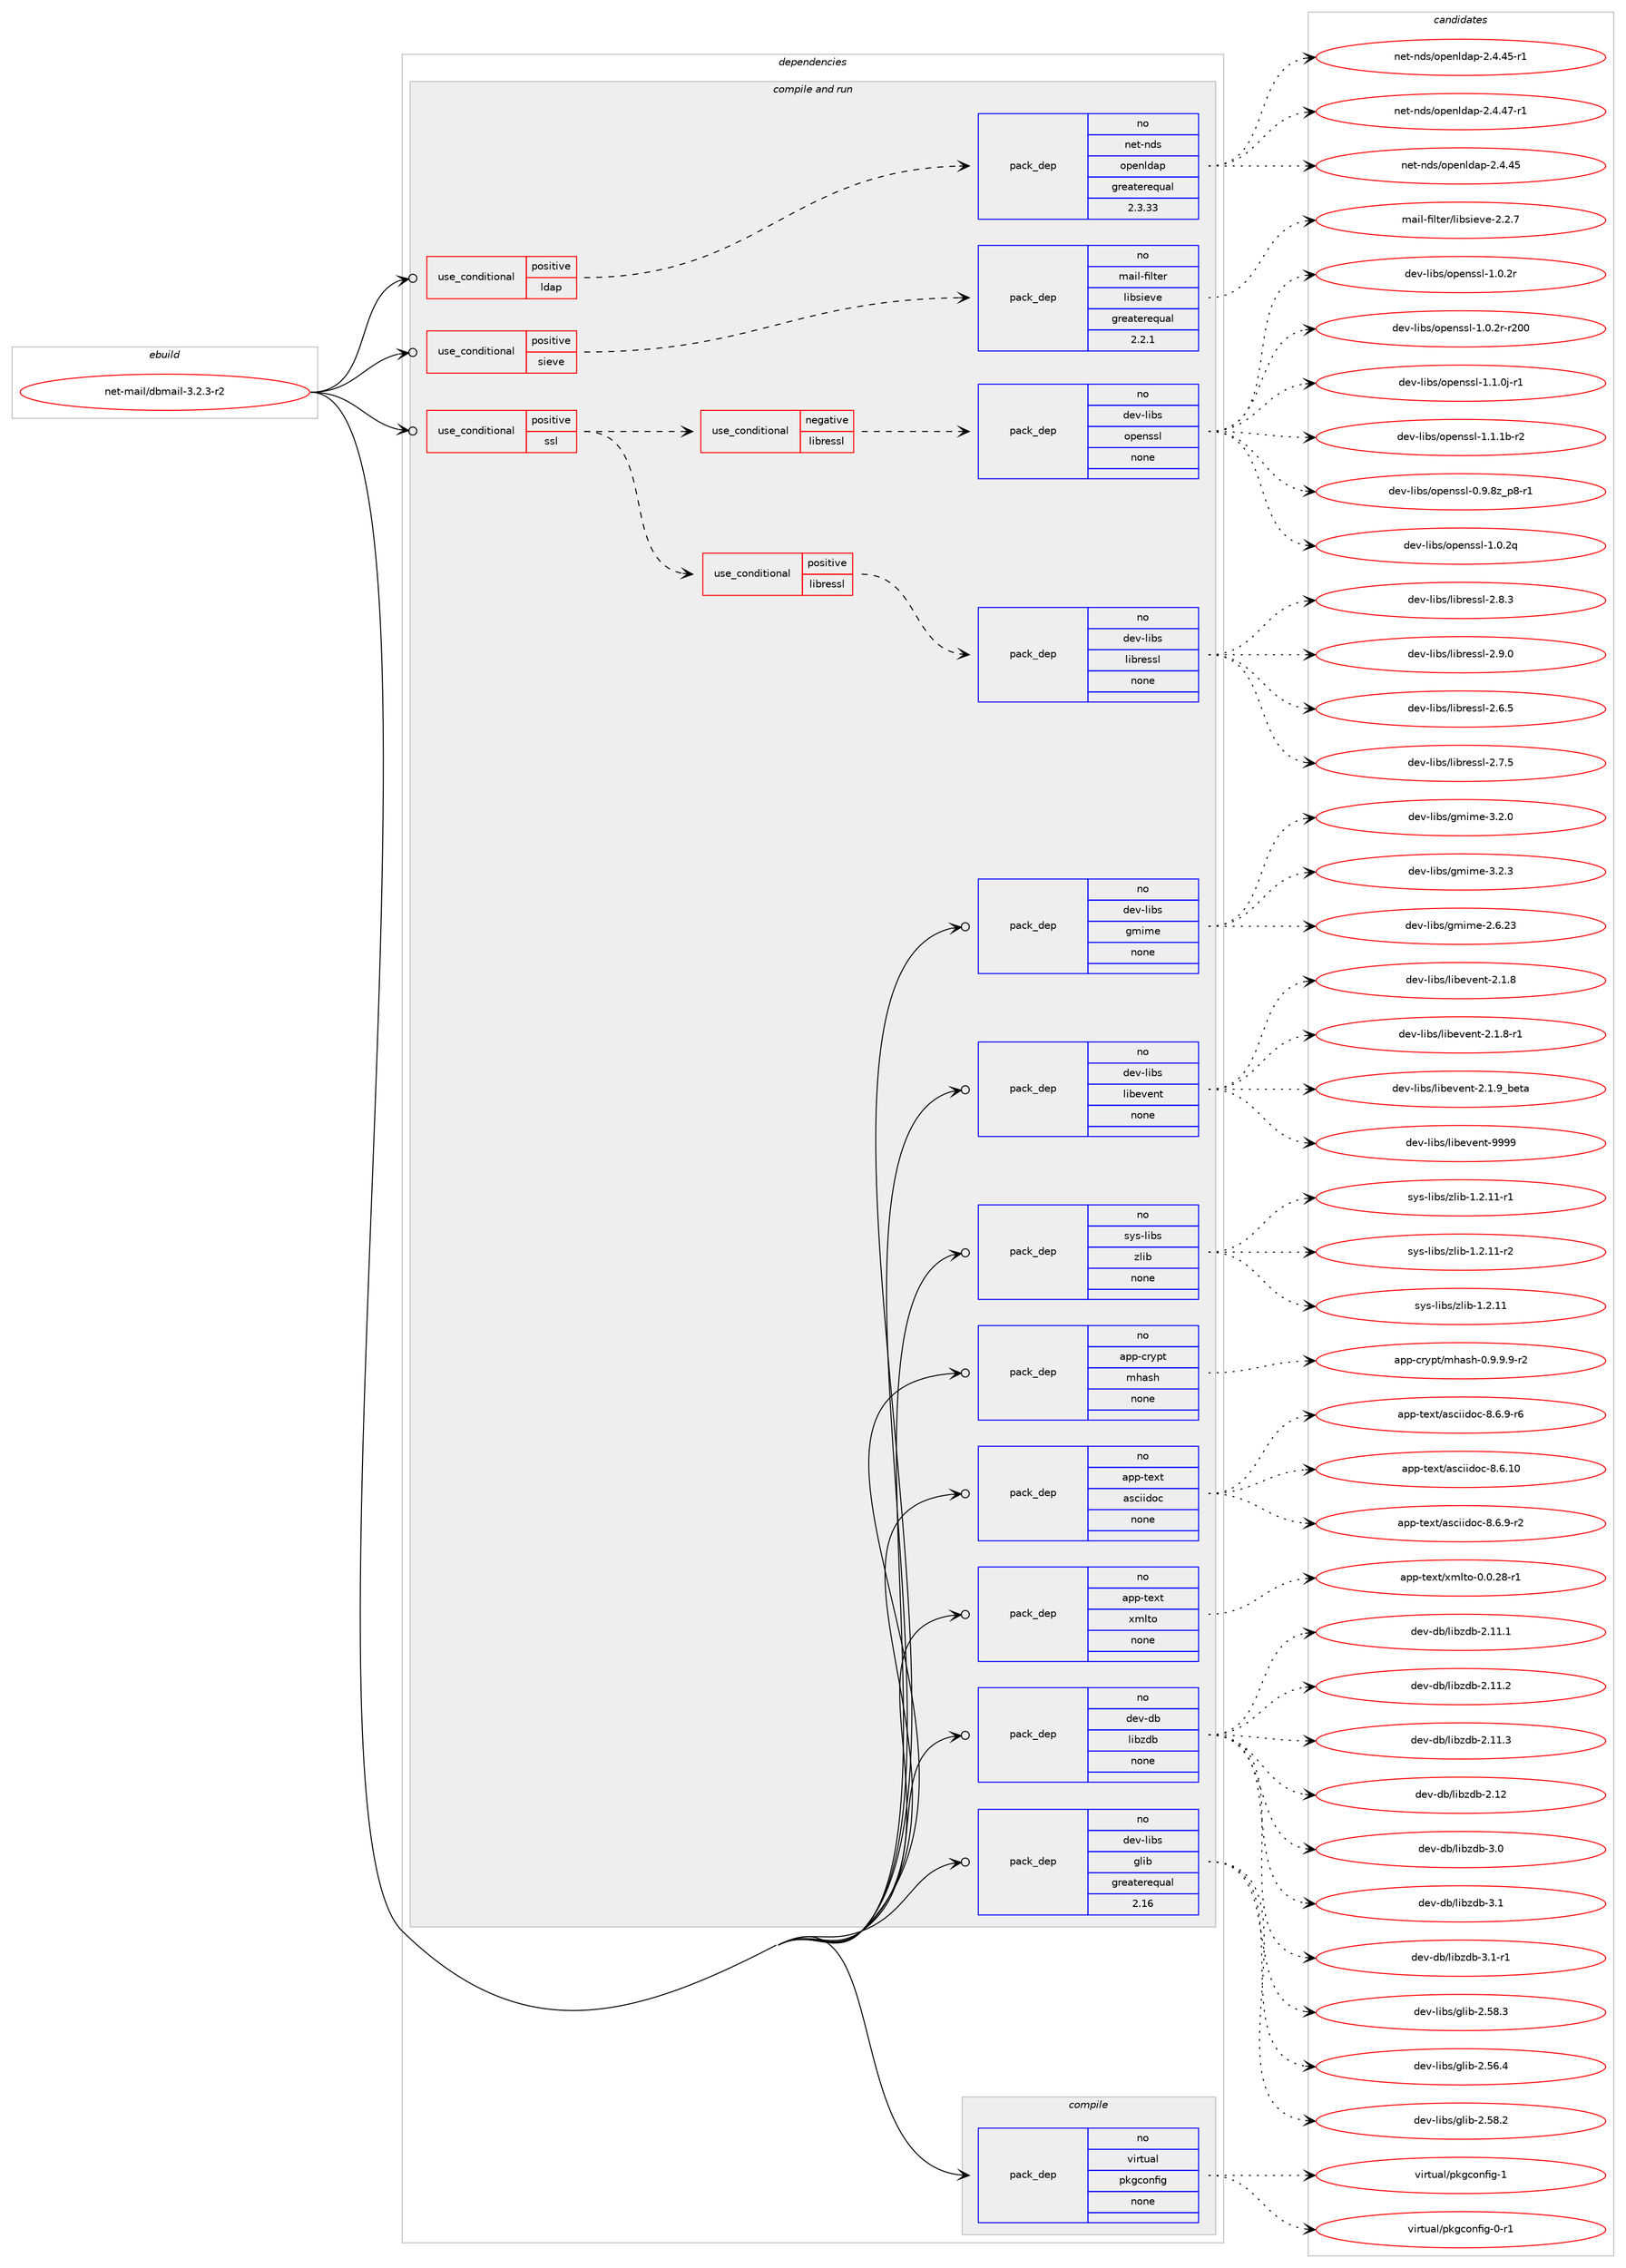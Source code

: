 digraph prolog {

# *************
# Graph options
# *************

newrank=true;
concentrate=true;
compound=true;
graph [rankdir=LR,fontname=Helvetica,fontsize=10,ranksep=1.5];#, ranksep=2.5, nodesep=0.2];
edge  [arrowhead=vee];
node  [fontname=Helvetica,fontsize=10];

# **********
# The ebuild
# **********

subgraph cluster_leftcol {
color=gray;
rank=same;
label=<<i>ebuild</i>>;
id [label="net-mail/dbmail-3.2.3-r2", color=red, width=4, href="../net-mail/dbmail-3.2.3-r2.svg"];
}

# ****************
# The dependencies
# ****************

subgraph cluster_midcol {
color=gray;
label=<<i>dependencies</i>>;
subgraph cluster_compile {
fillcolor="#eeeeee";
style=filled;
label=<<i>compile</i>>;
subgraph pack1189193 {
dependency1663394 [label=<<TABLE BORDER="0" CELLBORDER="1" CELLSPACING="0" CELLPADDING="4" WIDTH="220"><TR><TD ROWSPAN="6" CELLPADDING="30">pack_dep</TD></TR><TR><TD WIDTH="110">no</TD></TR><TR><TD>virtual</TD></TR><TR><TD>pkgconfig</TD></TR><TR><TD>none</TD></TR><TR><TD></TD></TR></TABLE>>, shape=none, color=blue];
}
id:e -> dependency1663394:w [weight=20,style="solid",arrowhead="vee"];
}
subgraph cluster_compileandrun {
fillcolor="#eeeeee";
style=filled;
label=<<i>compile and run</i>>;
subgraph cond447161 {
dependency1663395 [label=<<TABLE BORDER="0" CELLBORDER="1" CELLSPACING="0" CELLPADDING="4"><TR><TD ROWSPAN="3" CELLPADDING="10">use_conditional</TD></TR><TR><TD>positive</TD></TR><TR><TD>ldap</TD></TR></TABLE>>, shape=none, color=red];
subgraph pack1189194 {
dependency1663396 [label=<<TABLE BORDER="0" CELLBORDER="1" CELLSPACING="0" CELLPADDING="4" WIDTH="220"><TR><TD ROWSPAN="6" CELLPADDING="30">pack_dep</TD></TR><TR><TD WIDTH="110">no</TD></TR><TR><TD>net-nds</TD></TR><TR><TD>openldap</TD></TR><TR><TD>greaterequal</TD></TR><TR><TD>2.3.33</TD></TR></TABLE>>, shape=none, color=blue];
}
dependency1663395:e -> dependency1663396:w [weight=20,style="dashed",arrowhead="vee"];
}
id:e -> dependency1663395:w [weight=20,style="solid",arrowhead="odotvee"];
subgraph cond447162 {
dependency1663397 [label=<<TABLE BORDER="0" CELLBORDER="1" CELLSPACING="0" CELLPADDING="4"><TR><TD ROWSPAN="3" CELLPADDING="10">use_conditional</TD></TR><TR><TD>positive</TD></TR><TR><TD>sieve</TD></TR></TABLE>>, shape=none, color=red];
subgraph pack1189195 {
dependency1663398 [label=<<TABLE BORDER="0" CELLBORDER="1" CELLSPACING="0" CELLPADDING="4" WIDTH="220"><TR><TD ROWSPAN="6" CELLPADDING="30">pack_dep</TD></TR><TR><TD WIDTH="110">no</TD></TR><TR><TD>mail-filter</TD></TR><TR><TD>libsieve</TD></TR><TR><TD>greaterequal</TD></TR><TR><TD>2.2.1</TD></TR></TABLE>>, shape=none, color=blue];
}
dependency1663397:e -> dependency1663398:w [weight=20,style="dashed",arrowhead="vee"];
}
id:e -> dependency1663397:w [weight=20,style="solid",arrowhead="odotvee"];
subgraph cond447163 {
dependency1663399 [label=<<TABLE BORDER="0" CELLBORDER="1" CELLSPACING="0" CELLPADDING="4"><TR><TD ROWSPAN="3" CELLPADDING="10">use_conditional</TD></TR><TR><TD>positive</TD></TR><TR><TD>ssl</TD></TR></TABLE>>, shape=none, color=red];
subgraph cond447164 {
dependency1663400 [label=<<TABLE BORDER="0" CELLBORDER="1" CELLSPACING="0" CELLPADDING="4"><TR><TD ROWSPAN="3" CELLPADDING="10">use_conditional</TD></TR><TR><TD>negative</TD></TR><TR><TD>libressl</TD></TR></TABLE>>, shape=none, color=red];
subgraph pack1189196 {
dependency1663401 [label=<<TABLE BORDER="0" CELLBORDER="1" CELLSPACING="0" CELLPADDING="4" WIDTH="220"><TR><TD ROWSPAN="6" CELLPADDING="30">pack_dep</TD></TR><TR><TD WIDTH="110">no</TD></TR><TR><TD>dev-libs</TD></TR><TR><TD>openssl</TD></TR><TR><TD>none</TD></TR><TR><TD></TD></TR></TABLE>>, shape=none, color=blue];
}
dependency1663400:e -> dependency1663401:w [weight=20,style="dashed",arrowhead="vee"];
}
dependency1663399:e -> dependency1663400:w [weight=20,style="dashed",arrowhead="vee"];
subgraph cond447165 {
dependency1663402 [label=<<TABLE BORDER="0" CELLBORDER="1" CELLSPACING="0" CELLPADDING="4"><TR><TD ROWSPAN="3" CELLPADDING="10">use_conditional</TD></TR><TR><TD>positive</TD></TR><TR><TD>libressl</TD></TR></TABLE>>, shape=none, color=red];
subgraph pack1189197 {
dependency1663403 [label=<<TABLE BORDER="0" CELLBORDER="1" CELLSPACING="0" CELLPADDING="4" WIDTH="220"><TR><TD ROWSPAN="6" CELLPADDING="30">pack_dep</TD></TR><TR><TD WIDTH="110">no</TD></TR><TR><TD>dev-libs</TD></TR><TR><TD>libressl</TD></TR><TR><TD>none</TD></TR><TR><TD></TD></TR></TABLE>>, shape=none, color=blue];
}
dependency1663402:e -> dependency1663403:w [weight=20,style="dashed",arrowhead="vee"];
}
dependency1663399:e -> dependency1663402:w [weight=20,style="dashed",arrowhead="vee"];
}
id:e -> dependency1663399:w [weight=20,style="solid",arrowhead="odotvee"];
subgraph pack1189198 {
dependency1663404 [label=<<TABLE BORDER="0" CELLBORDER="1" CELLSPACING="0" CELLPADDING="4" WIDTH="220"><TR><TD ROWSPAN="6" CELLPADDING="30">pack_dep</TD></TR><TR><TD WIDTH="110">no</TD></TR><TR><TD>app-crypt</TD></TR><TR><TD>mhash</TD></TR><TR><TD>none</TD></TR><TR><TD></TD></TR></TABLE>>, shape=none, color=blue];
}
id:e -> dependency1663404:w [weight=20,style="solid",arrowhead="odotvee"];
subgraph pack1189199 {
dependency1663405 [label=<<TABLE BORDER="0" CELLBORDER="1" CELLSPACING="0" CELLPADDING="4" WIDTH="220"><TR><TD ROWSPAN="6" CELLPADDING="30">pack_dep</TD></TR><TR><TD WIDTH="110">no</TD></TR><TR><TD>app-text</TD></TR><TR><TD>asciidoc</TD></TR><TR><TD>none</TD></TR><TR><TD></TD></TR></TABLE>>, shape=none, color=blue];
}
id:e -> dependency1663405:w [weight=20,style="solid",arrowhead="odotvee"];
subgraph pack1189200 {
dependency1663406 [label=<<TABLE BORDER="0" CELLBORDER="1" CELLSPACING="0" CELLPADDING="4" WIDTH="220"><TR><TD ROWSPAN="6" CELLPADDING="30">pack_dep</TD></TR><TR><TD WIDTH="110">no</TD></TR><TR><TD>app-text</TD></TR><TR><TD>xmlto</TD></TR><TR><TD>none</TD></TR><TR><TD></TD></TR></TABLE>>, shape=none, color=blue];
}
id:e -> dependency1663406:w [weight=20,style="solid",arrowhead="odotvee"];
subgraph pack1189201 {
dependency1663407 [label=<<TABLE BORDER="0" CELLBORDER="1" CELLSPACING="0" CELLPADDING="4" WIDTH="220"><TR><TD ROWSPAN="6" CELLPADDING="30">pack_dep</TD></TR><TR><TD WIDTH="110">no</TD></TR><TR><TD>dev-db</TD></TR><TR><TD>libzdb</TD></TR><TR><TD>none</TD></TR><TR><TD></TD></TR></TABLE>>, shape=none, color=blue];
}
id:e -> dependency1663407:w [weight=20,style="solid",arrowhead="odotvee"];
subgraph pack1189202 {
dependency1663408 [label=<<TABLE BORDER="0" CELLBORDER="1" CELLSPACING="0" CELLPADDING="4" WIDTH="220"><TR><TD ROWSPAN="6" CELLPADDING="30">pack_dep</TD></TR><TR><TD WIDTH="110">no</TD></TR><TR><TD>dev-libs</TD></TR><TR><TD>glib</TD></TR><TR><TD>greaterequal</TD></TR><TR><TD>2.16</TD></TR></TABLE>>, shape=none, color=blue];
}
id:e -> dependency1663408:w [weight=20,style="solid",arrowhead="odotvee"];
subgraph pack1189203 {
dependency1663409 [label=<<TABLE BORDER="0" CELLBORDER="1" CELLSPACING="0" CELLPADDING="4" WIDTH="220"><TR><TD ROWSPAN="6" CELLPADDING="30">pack_dep</TD></TR><TR><TD WIDTH="110">no</TD></TR><TR><TD>dev-libs</TD></TR><TR><TD>gmime</TD></TR><TR><TD>none</TD></TR><TR><TD></TD></TR></TABLE>>, shape=none, color=blue];
}
id:e -> dependency1663409:w [weight=20,style="solid",arrowhead="odotvee"];
subgraph pack1189204 {
dependency1663410 [label=<<TABLE BORDER="0" CELLBORDER="1" CELLSPACING="0" CELLPADDING="4" WIDTH="220"><TR><TD ROWSPAN="6" CELLPADDING="30">pack_dep</TD></TR><TR><TD WIDTH="110">no</TD></TR><TR><TD>dev-libs</TD></TR><TR><TD>libevent</TD></TR><TR><TD>none</TD></TR><TR><TD></TD></TR></TABLE>>, shape=none, color=blue];
}
id:e -> dependency1663410:w [weight=20,style="solid",arrowhead="odotvee"];
subgraph pack1189205 {
dependency1663411 [label=<<TABLE BORDER="0" CELLBORDER="1" CELLSPACING="0" CELLPADDING="4" WIDTH="220"><TR><TD ROWSPAN="6" CELLPADDING="30">pack_dep</TD></TR><TR><TD WIDTH="110">no</TD></TR><TR><TD>sys-libs</TD></TR><TR><TD>zlib</TD></TR><TR><TD>none</TD></TR><TR><TD></TD></TR></TABLE>>, shape=none, color=blue];
}
id:e -> dependency1663411:w [weight=20,style="solid",arrowhead="odotvee"];
}
subgraph cluster_run {
fillcolor="#eeeeee";
style=filled;
label=<<i>run</i>>;
}
}

# **************
# The candidates
# **************

subgraph cluster_choices {
rank=same;
color=gray;
label=<<i>candidates</i>>;

subgraph choice1189193 {
color=black;
nodesep=1;
choice11810511411611797108471121071039911111010210510345484511449 [label="virtual/pkgconfig-0-r1", color=red, width=4,href="../virtual/pkgconfig-0-r1.svg"];
choice1181051141161179710847112107103991111101021051034549 [label="virtual/pkgconfig-1", color=red, width=4,href="../virtual/pkgconfig-1.svg"];
dependency1663394:e -> choice11810511411611797108471121071039911111010210510345484511449:w [style=dotted,weight="100"];
dependency1663394:e -> choice1181051141161179710847112107103991111101021051034549:w [style=dotted,weight="100"];
}
subgraph choice1189194 {
color=black;
nodesep=1;
choice11010111645110100115471111121011101081009711245504652465253 [label="net-nds/openldap-2.4.45", color=red, width=4,href="../net-nds/openldap-2.4.45.svg"];
choice110101116451101001154711111210111010810097112455046524652534511449 [label="net-nds/openldap-2.4.45-r1", color=red, width=4,href="../net-nds/openldap-2.4.45-r1.svg"];
choice110101116451101001154711111210111010810097112455046524652554511449 [label="net-nds/openldap-2.4.47-r1", color=red, width=4,href="../net-nds/openldap-2.4.47-r1.svg"];
dependency1663396:e -> choice11010111645110100115471111121011101081009711245504652465253:w [style=dotted,weight="100"];
dependency1663396:e -> choice110101116451101001154711111210111010810097112455046524652534511449:w [style=dotted,weight="100"];
dependency1663396:e -> choice110101116451101001154711111210111010810097112455046524652554511449:w [style=dotted,weight="100"];
}
subgraph choice1189195 {
color=black;
nodesep=1;
choice10997105108451021051081161011144710810598115105101118101455046504655 [label="mail-filter/libsieve-2.2.7", color=red, width=4,href="../mail-filter/libsieve-2.2.7.svg"];
dependency1663398:e -> choice10997105108451021051081161011144710810598115105101118101455046504655:w [style=dotted,weight="100"];
}
subgraph choice1189196 {
color=black;
nodesep=1;
choice10010111845108105981154711111210111011511510845484657465612295112564511449 [label="dev-libs/openssl-0.9.8z_p8-r1", color=red, width=4,href="../dev-libs/openssl-0.9.8z_p8-r1.svg"];
choice100101118451081059811547111112101110115115108454946484650113 [label="dev-libs/openssl-1.0.2q", color=red, width=4,href="../dev-libs/openssl-1.0.2q.svg"];
choice100101118451081059811547111112101110115115108454946484650114 [label="dev-libs/openssl-1.0.2r", color=red, width=4,href="../dev-libs/openssl-1.0.2r.svg"];
choice10010111845108105981154711111210111011511510845494648465011445114504848 [label="dev-libs/openssl-1.0.2r-r200", color=red, width=4,href="../dev-libs/openssl-1.0.2r-r200.svg"];
choice1001011184510810598115471111121011101151151084549464946481064511449 [label="dev-libs/openssl-1.1.0j-r1", color=red, width=4,href="../dev-libs/openssl-1.1.0j-r1.svg"];
choice100101118451081059811547111112101110115115108454946494649984511450 [label="dev-libs/openssl-1.1.1b-r2", color=red, width=4,href="../dev-libs/openssl-1.1.1b-r2.svg"];
dependency1663401:e -> choice10010111845108105981154711111210111011511510845484657465612295112564511449:w [style=dotted,weight="100"];
dependency1663401:e -> choice100101118451081059811547111112101110115115108454946484650113:w [style=dotted,weight="100"];
dependency1663401:e -> choice100101118451081059811547111112101110115115108454946484650114:w [style=dotted,weight="100"];
dependency1663401:e -> choice10010111845108105981154711111210111011511510845494648465011445114504848:w [style=dotted,weight="100"];
dependency1663401:e -> choice1001011184510810598115471111121011101151151084549464946481064511449:w [style=dotted,weight="100"];
dependency1663401:e -> choice100101118451081059811547111112101110115115108454946494649984511450:w [style=dotted,weight="100"];
}
subgraph choice1189197 {
color=black;
nodesep=1;
choice10010111845108105981154710810598114101115115108455046544653 [label="dev-libs/libressl-2.6.5", color=red, width=4,href="../dev-libs/libressl-2.6.5.svg"];
choice10010111845108105981154710810598114101115115108455046554653 [label="dev-libs/libressl-2.7.5", color=red, width=4,href="../dev-libs/libressl-2.7.5.svg"];
choice10010111845108105981154710810598114101115115108455046564651 [label="dev-libs/libressl-2.8.3", color=red, width=4,href="../dev-libs/libressl-2.8.3.svg"];
choice10010111845108105981154710810598114101115115108455046574648 [label="dev-libs/libressl-2.9.0", color=red, width=4,href="../dev-libs/libressl-2.9.0.svg"];
dependency1663403:e -> choice10010111845108105981154710810598114101115115108455046544653:w [style=dotted,weight="100"];
dependency1663403:e -> choice10010111845108105981154710810598114101115115108455046554653:w [style=dotted,weight="100"];
dependency1663403:e -> choice10010111845108105981154710810598114101115115108455046564651:w [style=dotted,weight="100"];
dependency1663403:e -> choice10010111845108105981154710810598114101115115108455046574648:w [style=dotted,weight="100"];
}
subgraph choice1189198 {
color=black;
nodesep=1;
choice971121124599114121112116471091049711510445484657465746574511450 [label="app-crypt/mhash-0.9.9.9-r2", color=red, width=4,href="../app-crypt/mhash-0.9.9.9-r2.svg"];
dependency1663404:e -> choice971121124599114121112116471091049711510445484657465746574511450:w [style=dotted,weight="100"];
}
subgraph choice1189199 {
color=black;
nodesep=1;
choice97112112451161011201164797115991051051001119945564654464948 [label="app-text/asciidoc-8.6.10", color=red, width=4,href="../app-text/asciidoc-8.6.10.svg"];
choice9711211245116101120116479711599105105100111994556465446574511450 [label="app-text/asciidoc-8.6.9-r2", color=red, width=4,href="../app-text/asciidoc-8.6.9-r2.svg"];
choice9711211245116101120116479711599105105100111994556465446574511454 [label="app-text/asciidoc-8.6.9-r6", color=red, width=4,href="../app-text/asciidoc-8.6.9-r6.svg"];
dependency1663405:e -> choice97112112451161011201164797115991051051001119945564654464948:w [style=dotted,weight="100"];
dependency1663405:e -> choice9711211245116101120116479711599105105100111994556465446574511450:w [style=dotted,weight="100"];
dependency1663405:e -> choice9711211245116101120116479711599105105100111994556465446574511454:w [style=dotted,weight="100"];
}
subgraph choice1189200 {
color=black;
nodesep=1;
choice971121124511610112011647120109108116111454846484650564511449 [label="app-text/xmlto-0.0.28-r1", color=red, width=4,href="../app-text/xmlto-0.0.28-r1.svg"];
dependency1663406:e -> choice971121124511610112011647120109108116111454846484650564511449:w [style=dotted,weight="100"];
}
subgraph choice1189201 {
color=black;
nodesep=1;
choice100101118451009847108105981221009845504649494649 [label="dev-db/libzdb-2.11.1", color=red, width=4,href="../dev-db/libzdb-2.11.1.svg"];
choice100101118451009847108105981221009845504649494650 [label="dev-db/libzdb-2.11.2", color=red, width=4,href="../dev-db/libzdb-2.11.2.svg"];
choice100101118451009847108105981221009845504649494651 [label="dev-db/libzdb-2.11.3", color=red, width=4,href="../dev-db/libzdb-2.11.3.svg"];
choice10010111845100984710810598122100984550464950 [label="dev-db/libzdb-2.12", color=red, width=4,href="../dev-db/libzdb-2.12.svg"];
choice100101118451009847108105981221009845514648 [label="dev-db/libzdb-3.0", color=red, width=4,href="../dev-db/libzdb-3.0.svg"];
choice100101118451009847108105981221009845514649 [label="dev-db/libzdb-3.1", color=red, width=4,href="../dev-db/libzdb-3.1.svg"];
choice1001011184510098471081059812210098455146494511449 [label="dev-db/libzdb-3.1-r1", color=red, width=4,href="../dev-db/libzdb-3.1-r1.svg"];
dependency1663407:e -> choice100101118451009847108105981221009845504649494649:w [style=dotted,weight="100"];
dependency1663407:e -> choice100101118451009847108105981221009845504649494650:w [style=dotted,weight="100"];
dependency1663407:e -> choice100101118451009847108105981221009845504649494651:w [style=dotted,weight="100"];
dependency1663407:e -> choice10010111845100984710810598122100984550464950:w [style=dotted,weight="100"];
dependency1663407:e -> choice100101118451009847108105981221009845514648:w [style=dotted,weight="100"];
dependency1663407:e -> choice100101118451009847108105981221009845514649:w [style=dotted,weight="100"];
dependency1663407:e -> choice1001011184510098471081059812210098455146494511449:w [style=dotted,weight="100"];
}
subgraph choice1189202 {
color=black;
nodesep=1;
choice1001011184510810598115471031081059845504653544652 [label="dev-libs/glib-2.56.4", color=red, width=4,href="../dev-libs/glib-2.56.4.svg"];
choice1001011184510810598115471031081059845504653564650 [label="dev-libs/glib-2.58.2", color=red, width=4,href="../dev-libs/glib-2.58.2.svg"];
choice1001011184510810598115471031081059845504653564651 [label="dev-libs/glib-2.58.3", color=red, width=4,href="../dev-libs/glib-2.58.3.svg"];
dependency1663408:e -> choice1001011184510810598115471031081059845504653544652:w [style=dotted,weight="100"];
dependency1663408:e -> choice1001011184510810598115471031081059845504653564650:w [style=dotted,weight="100"];
dependency1663408:e -> choice1001011184510810598115471031081059845504653564651:w [style=dotted,weight="100"];
}
subgraph choice1189203 {
color=black;
nodesep=1;
choice10010111845108105981154710310910510910145504654465051 [label="dev-libs/gmime-2.6.23", color=red, width=4,href="../dev-libs/gmime-2.6.23.svg"];
choice100101118451081059811547103109105109101455146504648 [label="dev-libs/gmime-3.2.0", color=red, width=4,href="../dev-libs/gmime-3.2.0.svg"];
choice100101118451081059811547103109105109101455146504651 [label="dev-libs/gmime-3.2.3", color=red, width=4,href="../dev-libs/gmime-3.2.3.svg"];
dependency1663409:e -> choice10010111845108105981154710310910510910145504654465051:w [style=dotted,weight="100"];
dependency1663409:e -> choice100101118451081059811547103109105109101455146504648:w [style=dotted,weight="100"];
dependency1663409:e -> choice100101118451081059811547103109105109101455146504651:w [style=dotted,weight="100"];
}
subgraph choice1189204 {
color=black;
nodesep=1;
choice10010111845108105981154710810598101118101110116455046494656 [label="dev-libs/libevent-2.1.8", color=red, width=4,href="../dev-libs/libevent-2.1.8.svg"];
choice100101118451081059811547108105981011181011101164550464946564511449 [label="dev-libs/libevent-2.1.8-r1", color=red, width=4,href="../dev-libs/libevent-2.1.8-r1.svg"];
choice10010111845108105981154710810598101118101110116455046494657959810111697 [label="dev-libs/libevent-2.1.9_beta", color=red, width=4,href="../dev-libs/libevent-2.1.9_beta.svg"];
choice100101118451081059811547108105981011181011101164557575757 [label="dev-libs/libevent-9999", color=red, width=4,href="../dev-libs/libevent-9999.svg"];
dependency1663410:e -> choice10010111845108105981154710810598101118101110116455046494656:w [style=dotted,weight="100"];
dependency1663410:e -> choice100101118451081059811547108105981011181011101164550464946564511449:w [style=dotted,weight="100"];
dependency1663410:e -> choice10010111845108105981154710810598101118101110116455046494657959810111697:w [style=dotted,weight="100"];
dependency1663410:e -> choice100101118451081059811547108105981011181011101164557575757:w [style=dotted,weight="100"];
}
subgraph choice1189205 {
color=black;
nodesep=1;
choice1151211154510810598115471221081059845494650464949 [label="sys-libs/zlib-1.2.11", color=red, width=4,href="../sys-libs/zlib-1.2.11.svg"];
choice11512111545108105981154712210810598454946504649494511449 [label="sys-libs/zlib-1.2.11-r1", color=red, width=4,href="../sys-libs/zlib-1.2.11-r1.svg"];
choice11512111545108105981154712210810598454946504649494511450 [label="sys-libs/zlib-1.2.11-r2", color=red, width=4,href="../sys-libs/zlib-1.2.11-r2.svg"];
dependency1663411:e -> choice1151211154510810598115471221081059845494650464949:w [style=dotted,weight="100"];
dependency1663411:e -> choice11512111545108105981154712210810598454946504649494511449:w [style=dotted,weight="100"];
dependency1663411:e -> choice11512111545108105981154712210810598454946504649494511450:w [style=dotted,weight="100"];
}
}

}
